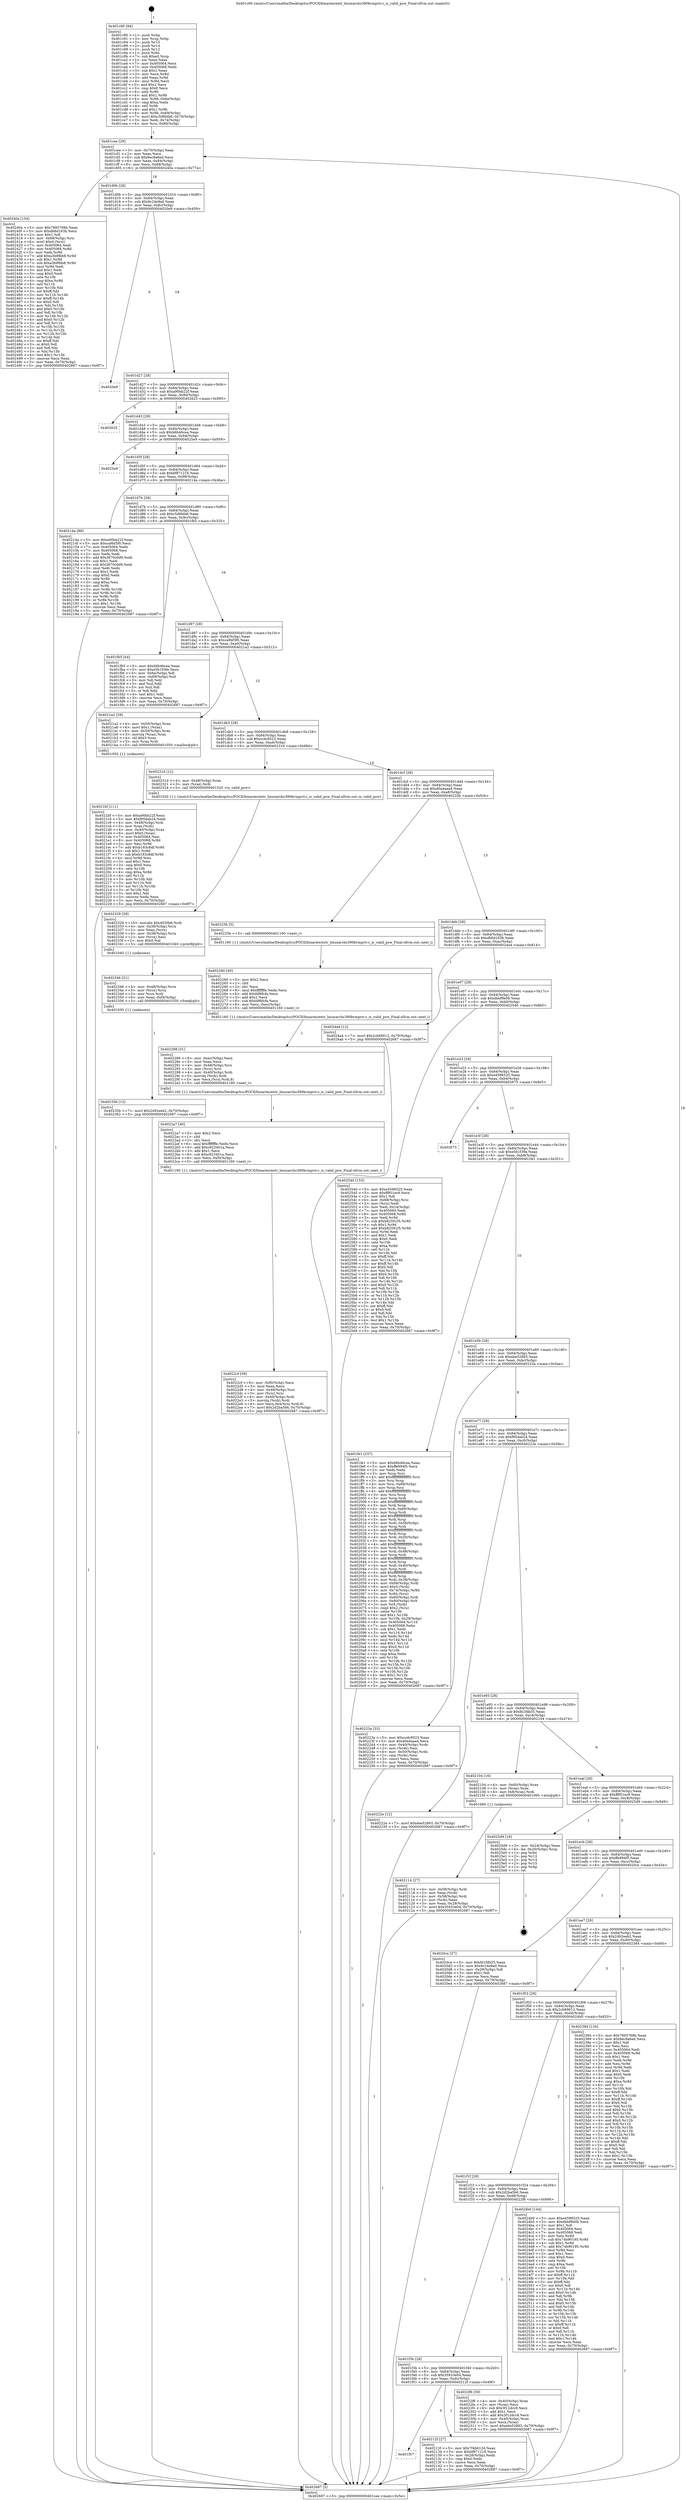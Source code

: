 digraph "0x401c90" {
  label = "0x401c90 (/mnt/c/Users/mathe/Desktop/tcc/POCII/binaries/extr_linuxarchs390kvmpriv.c_is_valid_psw_Final-ollvm.out::main(0))"
  labelloc = "t"
  node[shape=record]

  Entry [label="",width=0.3,height=0.3,shape=circle,fillcolor=black,style=filled]
  "0x401cee" [label="{
     0x401cee [29]\l
     | [instrs]\l
     &nbsp;&nbsp;0x401cee \<+3\>: mov -0x70(%rbp),%eax\l
     &nbsp;&nbsp;0x401cf1 \<+2\>: mov %eax,%ecx\l
     &nbsp;&nbsp;0x401cf3 \<+6\>: sub $0x8ec9a6ed,%ecx\l
     &nbsp;&nbsp;0x401cf9 \<+6\>: mov %eax,-0x84(%rbp)\l
     &nbsp;&nbsp;0x401cff \<+6\>: mov %ecx,-0x88(%rbp)\l
     &nbsp;&nbsp;0x401d05 \<+6\>: je 000000000040240a \<main+0x77a\>\l
  }"]
  "0x40240a" [label="{
     0x40240a [154]\l
     | [instrs]\l
     &nbsp;&nbsp;0x40240a \<+5\>: mov $0x7893768b,%eax\l
     &nbsp;&nbsp;0x40240f \<+5\>: mov $0xdb6d163b,%ecx\l
     &nbsp;&nbsp;0x402414 \<+2\>: mov $0x1,%dl\l
     &nbsp;&nbsp;0x402416 \<+4\>: mov -0x68(%rbp),%rsi\l
     &nbsp;&nbsp;0x40241a \<+6\>: movl $0x0,(%rsi)\l
     &nbsp;&nbsp;0x402420 \<+7\>: mov 0x405064,%edi\l
     &nbsp;&nbsp;0x402427 \<+8\>: mov 0x405068,%r8d\l
     &nbsp;&nbsp;0x40242f \<+3\>: mov %edi,%r9d\l
     &nbsp;&nbsp;0x402432 \<+7\>: add $0xa3b9fbb8,%r9d\l
     &nbsp;&nbsp;0x402439 \<+4\>: sub $0x1,%r9d\l
     &nbsp;&nbsp;0x40243d \<+7\>: sub $0xa3b9fbb8,%r9d\l
     &nbsp;&nbsp;0x402444 \<+4\>: imul %r9d,%edi\l
     &nbsp;&nbsp;0x402448 \<+3\>: and $0x1,%edi\l
     &nbsp;&nbsp;0x40244b \<+3\>: cmp $0x0,%edi\l
     &nbsp;&nbsp;0x40244e \<+4\>: sete %r10b\l
     &nbsp;&nbsp;0x402452 \<+4\>: cmp $0xa,%r8d\l
     &nbsp;&nbsp;0x402456 \<+4\>: setl %r11b\l
     &nbsp;&nbsp;0x40245a \<+3\>: mov %r10b,%bl\l
     &nbsp;&nbsp;0x40245d \<+3\>: xor $0xff,%bl\l
     &nbsp;&nbsp;0x402460 \<+3\>: mov %r11b,%r14b\l
     &nbsp;&nbsp;0x402463 \<+4\>: xor $0xff,%r14b\l
     &nbsp;&nbsp;0x402467 \<+3\>: xor $0x0,%dl\l
     &nbsp;&nbsp;0x40246a \<+3\>: mov %bl,%r15b\l
     &nbsp;&nbsp;0x40246d \<+4\>: and $0x0,%r15b\l
     &nbsp;&nbsp;0x402471 \<+3\>: and %dl,%r10b\l
     &nbsp;&nbsp;0x402474 \<+3\>: mov %r14b,%r12b\l
     &nbsp;&nbsp;0x402477 \<+4\>: and $0x0,%r12b\l
     &nbsp;&nbsp;0x40247b \<+3\>: and %dl,%r11b\l
     &nbsp;&nbsp;0x40247e \<+3\>: or %r10b,%r15b\l
     &nbsp;&nbsp;0x402481 \<+3\>: or %r11b,%r12b\l
     &nbsp;&nbsp;0x402484 \<+3\>: xor %r12b,%r15b\l
     &nbsp;&nbsp;0x402487 \<+3\>: or %r14b,%bl\l
     &nbsp;&nbsp;0x40248a \<+3\>: xor $0xff,%bl\l
     &nbsp;&nbsp;0x40248d \<+3\>: or $0x0,%dl\l
     &nbsp;&nbsp;0x402490 \<+2\>: and %dl,%bl\l
     &nbsp;&nbsp;0x402492 \<+3\>: or %bl,%r15b\l
     &nbsp;&nbsp;0x402495 \<+4\>: test $0x1,%r15b\l
     &nbsp;&nbsp;0x402499 \<+3\>: cmovne %ecx,%eax\l
     &nbsp;&nbsp;0x40249c \<+3\>: mov %eax,-0x70(%rbp)\l
     &nbsp;&nbsp;0x40249f \<+5\>: jmp 0000000000402687 \<main+0x9f7\>\l
  }"]
  "0x401d0b" [label="{
     0x401d0b [28]\l
     | [instrs]\l
     &nbsp;&nbsp;0x401d0b \<+5\>: jmp 0000000000401d10 \<main+0x80\>\l
     &nbsp;&nbsp;0x401d10 \<+6\>: mov -0x84(%rbp),%eax\l
     &nbsp;&nbsp;0x401d16 \<+5\>: sub $0x9c24e9a0,%eax\l
     &nbsp;&nbsp;0x401d1b \<+6\>: mov %eax,-0x8c(%rbp)\l
     &nbsp;&nbsp;0x401d21 \<+6\>: je 00000000004020e9 \<main+0x459\>\l
  }"]
  Exit [label="",width=0.3,height=0.3,shape=circle,fillcolor=black,style=filled,peripheries=2]
  "0x4020e9" [label="{
     0x4020e9\l
  }", style=dashed]
  "0x401d27" [label="{
     0x401d27 [28]\l
     | [instrs]\l
     &nbsp;&nbsp;0x401d27 \<+5\>: jmp 0000000000401d2c \<main+0x9c\>\l
     &nbsp;&nbsp;0x401d2c \<+6\>: mov -0x84(%rbp),%eax\l
     &nbsp;&nbsp;0x401d32 \<+5\>: sub $0xa90bb22f,%eax\l
     &nbsp;&nbsp;0x401d37 \<+6\>: mov %eax,-0x90(%rbp)\l
     &nbsp;&nbsp;0x401d3d \<+6\>: je 0000000000402625 \<main+0x995\>\l
  }"]
  "0x40235b" [label="{
     0x40235b [12]\l
     | [instrs]\l
     &nbsp;&nbsp;0x40235b \<+7\>: movl $0x2492eeb2,-0x70(%rbp)\l
     &nbsp;&nbsp;0x402362 \<+5\>: jmp 0000000000402687 \<main+0x9f7\>\l
  }"]
  "0x402625" [label="{
     0x402625\l
  }", style=dashed]
  "0x401d43" [label="{
     0x401d43 [28]\l
     | [instrs]\l
     &nbsp;&nbsp;0x401d43 \<+5\>: jmp 0000000000401d48 \<main+0xb8\>\l
     &nbsp;&nbsp;0x401d48 \<+6\>: mov -0x84(%rbp),%eax\l
     &nbsp;&nbsp;0x401d4e \<+5\>: sub $0xb6b46cea,%eax\l
     &nbsp;&nbsp;0x401d53 \<+6\>: mov %eax,-0x94(%rbp)\l
     &nbsp;&nbsp;0x401d59 \<+6\>: je 00000000004025e9 \<main+0x959\>\l
  }"]
  "0x402346" [label="{
     0x402346 [21]\l
     | [instrs]\l
     &nbsp;&nbsp;0x402346 \<+4\>: mov -0x48(%rbp),%rcx\l
     &nbsp;&nbsp;0x40234a \<+3\>: mov (%rcx),%rcx\l
     &nbsp;&nbsp;0x40234d \<+3\>: mov %rcx,%rdi\l
     &nbsp;&nbsp;0x402350 \<+6\>: mov %eax,-0xf4(%rbp)\l
     &nbsp;&nbsp;0x402356 \<+5\>: call 0000000000401030 \<free@plt\>\l
     | [calls]\l
     &nbsp;&nbsp;0x401030 \{1\} (unknown)\l
  }"]
  "0x4025e9" [label="{
     0x4025e9\l
  }", style=dashed]
  "0x401d5f" [label="{
     0x401d5f [28]\l
     | [instrs]\l
     &nbsp;&nbsp;0x401d5f \<+5\>: jmp 0000000000401d64 \<main+0xd4\>\l
     &nbsp;&nbsp;0x401d64 \<+6\>: mov -0x84(%rbp),%eax\l
     &nbsp;&nbsp;0x401d6a \<+5\>: sub $0xbf871216,%eax\l
     &nbsp;&nbsp;0x401d6f \<+6\>: mov %eax,-0x98(%rbp)\l
     &nbsp;&nbsp;0x401d75 \<+6\>: je 000000000040214a \<main+0x4ba\>\l
  }"]
  "0x402329" [label="{
     0x402329 [29]\l
     | [instrs]\l
     &nbsp;&nbsp;0x402329 \<+10\>: movabs $0x4030b6,%rdi\l
     &nbsp;&nbsp;0x402333 \<+4\>: mov -0x38(%rbp),%rcx\l
     &nbsp;&nbsp;0x402337 \<+2\>: mov %eax,(%rcx)\l
     &nbsp;&nbsp;0x402339 \<+4\>: mov -0x38(%rbp),%rcx\l
     &nbsp;&nbsp;0x40233d \<+2\>: mov (%rcx),%esi\l
     &nbsp;&nbsp;0x40233f \<+2\>: mov $0x0,%al\l
     &nbsp;&nbsp;0x402341 \<+5\>: call 0000000000401040 \<printf@plt\>\l
     | [calls]\l
     &nbsp;&nbsp;0x401040 \{1\} (unknown)\l
  }"]
  "0x40214a" [label="{
     0x40214a [88]\l
     | [instrs]\l
     &nbsp;&nbsp;0x40214a \<+5\>: mov $0xa90bb22f,%eax\l
     &nbsp;&nbsp;0x40214f \<+5\>: mov $0xca9bf3f0,%ecx\l
     &nbsp;&nbsp;0x402154 \<+7\>: mov 0x405064,%edx\l
     &nbsp;&nbsp;0x40215b \<+7\>: mov 0x405068,%esi\l
     &nbsp;&nbsp;0x402162 \<+2\>: mov %edx,%edi\l
     &nbsp;&nbsp;0x402164 \<+6\>: add $0x3670c0d9,%edi\l
     &nbsp;&nbsp;0x40216a \<+3\>: sub $0x1,%edi\l
     &nbsp;&nbsp;0x40216d \<+6\>: sub $0x3670c0d9,%edi\l
     &nbsp;&nbsp;0x402173 \<+3\>: imul %edi,%edx\l
     &nbsp;&nbsp;0x402176 \<+3\>: and $0x1,%edx\l
     &nbsp;&nbsp;0x402179 \<+3\>: cmp $0x0,%edx\l
     &nbsp;&nbsp;0x40217c \<+4\>: sete %r8b\l
     &nbsp;&nbsp;0x402180 \<+3\>: cmp $0xa,%esi\l
     &nbsp;&nbsp;0x402183 \<+4\>: setl %r9b\l
     &nbsp;&nbsp;0x402187 \<+3\>: mov %r8b,%r10b\l
     &nbsp;&nbsp;0x40218a \<+3\>: and %r9b,%r10b\l
     &nbsp;&nbsp;0x40218d \<+3\>: xor %r9b,%r8b\l
     &nbsp;&nbsp;0x402190 \<+3\>: or %r8b,%r10b\l
     &nbsp;&nbsp;0x402193 \<+4\>: test $0x1,%r10b\l
     &nbsp;&nbsp;0x402197 \<+3\>: cmovne %ecx,%eax\l
     &nbsp;&nbsp;0x40219a \<+3\>: mov %eax,-0x70(%rbp)\l
     &nbsp;&nbsp;0x40219d \<+5\>: jmp 0000000000402687 \<main+0x9f7\>\l
  }"]
  "0x401d7b" [label="{
     0x401d7b [28]\l
     | [instrs]\l
     &nbsp;&nbsp;0x401d7b \<+5\>: jmp 0000000000401d80 \<main+0xf0\>\l
     &nbsp;&nbsp;0x401d80 \<+6\>: mov -0x84(%rbp),%eax\l
     &nbsp;&nbsp;0x401d86 \<+5\>: sub $0xc5d6bfa6,%eax\l
     &nbsp;&nbsp;0x401d8b \<+6\>: mov %eax,-0x9c(%rbp)\l
     &nbsp;&nbsp;0x401d91 \<+6\>: je 0000000000401fb5 \<main+0x325\>\l
  }"]
  "0x4022cf" [label="{
     0x4022cf [39]\l
     | [instrs]\l
     &nbsp;&nbsp;0x4022cf \<+6\>: mov -0xf0(%rbp),%ecx\l
     &nbsp;&nbsp;0x4022d5 \<+3\>: imul %eax,%ecx\l
     &nbsp;&nbsp;0x4022d8 \<+4\>: mov -0x48(%rbp),%rsi\l
     &nbsp;&nbsp;0x4022dc \<+3\>: mov (%rsi),%rsi\l
     &nbsp;&nbsp;0x4022df \<+4\>: mov -0x40(%rbp),%rdi\l
     &nbsp;&nbsp;0x4022e3 \<+3\>: movslq (%rdi),%rdi\l
     &nbsp;&nbsp;0x4022e6 \<+4\>: mov %ecx,0x4(%rsi,%rdi,8)\l
     &nbsp;&nbsp;0x4022ea \<+7\>: movl $0x2d2ba5b6,-0x70(%rbp)\l
     &nbsp;&nbsp;0x4022f1 \<+5\>: jmp 0000000000402687 \<main+0x9f7\>\l
  }"]
  "0x401fb5" [label="{
     0x401fb5 [44]\l
     | [instrs]\l
     &nbsp;&nbsp;0x401fb5 \<+5\>: mov $0xb6b46cea,%eax\l
     &nbsp;&nbsp;0x401fba \<+5\>: mov $0xe5b1f39e,%ecx\l
     &nbsp;&nbsp;0x401fbf \<+3\>: mov -0x6a(%rbp),%dl\l
     &nbsp;&nbsp;0x401fc2 \<+4\>: mov -0x69(%rbp),%sil\l
     &nbsp;&nbsp;0x401fc6 \<+3\>: mov %dl,%dil\l
     &nbsp;&nbsp;0x401fc9 \<+3\>: and %sil,%dil\l
     &nbsp;&nbsp;0x401fcc \<+3\>: xor %sil,%dl\l
     &nbsp;&nbsp;0x401fcf \<+3\>: or %dl,%dil\l
     &nbsp;&nbsp;0x401fd2 \<+4\>: test $0x1,%dil\l
     &nbsp;&nbsp;0x401fd6 \<+3\>: cmovne %ecx,%eax\l
     &nbsp;&nbsp;0x401fd9 \<+3\>: mov %eax,-0x70(%rbp)\l
     &nbsp;&nbsp;0x401fdc \<+5\>: jmp 0000000000402687 \<main+0x9f7\>\l
  }"]
  "0x401d97" [label="{
     0x401d97 [28]\l
     | [instrs]\l
     &nbsp;&nbsp;0x401d97 \<+5\>: jmp 0000000000401d9c \<main+0x10c\>\l
     &nbsp;&nbsp;0x401d9c \<+6\>: mov -0x84(%rbp),%eax\l
     &nbsp;&nbsp;0x401da2 \<+5\>: sub $0xca9bf3f0,%eax\l
     &nbsp;&nbsp;0x401da7 \<+6\>: mov %eax,-0xa0(%rbp)\l
     &nbsp;&nbsp;0x401dad \<+6\>: je 00000000004021a2 \<main+0x512\>\l
  }"]
  "0x402687" [label="{
     0x402687 [5]\l
     | [instrs]\l
     &nbsp;&nbsp;0x402687 \<+5\>: jmp 0000000000401cee \<main+0x5e\>\l
  }"]
  "0x401c90" [label="{
     0x401c90 [94]\l
     | [instrs]\l
     &nbsp;&nbsp;0x401c90 \<+1\>: push %rbp\l
     &nbsp;&nbsp;0x401c91 \<+3\>: mov %rsp,%rbp\l
     &nbsp;&nbsp;0x401c94 \<+2\>: push %r15\l
     &nbsp;&nbsp;0x401c96 \<+2\>: push %r14\l
     &nbsp;&nbsp;0x401c98 \<+2\>: push %r12\l
     &nbsp;&nbsp;0x401c9a \<+1\>: push %rbx\l
     &nbsp;&nbsp;0x401c9b \<+7\>: sub $0xe0,%rsp\l
     &nbsp;&nbsp;0x401ca2 \<+2\>: xor %eax,%eax\l
     &nbsp;&nbsp;0x401ca4 \<+7\>: mov 0x405064,%ecx\l
     &nbsp;&nbsp;0x401cab \<+7\>: mov 0x405068,%edx\l
     &nbsp;&nbsp;0x401cb2 \<+3\>: sub $0x1,%eax\l
     &nbsp;&nbsp;0x401cb5 \<+3\>: mov %ecx,%r8d\l
     &nbsp;&nbsp;0x401cb8 \<+3\>: add %eax,%r8d\l
     &nbsp;&nbsp;0x401cbb \<+4\>: imul %r8d,%ecx\l
     &nbsp;&nbsp;0x401cbf \<+3\>: and $0x1,%ecx\l
     &nbsp;&nbsp;0x401cc2 \<+3\>: cmp $0x0,%ecx\l
     &nbsp;&nbsp;0x401cc5 \<+4\>: sete %r9b\l
     &nbsp;&nbsp;0x401cc9 \<+4\>: and $0x1,%r9b\l
     &nbsp;&nbsp;0x401ccd \<+4\>: mov %r9b,-0x6a(%rbp)\l
     &nbsp;&nbsp;0x401cd1 \<+3\>: cmp $0xa,%edx\l
     &nbsp;&nbsp;0x401cd4 \<+4\>: setl %r9b\l
     &nbsp;&nbsp;0x401cd8 \<+4\>: and $0x1,%r9b\l
     &nbsp;&nbsp;0x401cdc \<+4\>: mov %r9b,-0x69(%rbp)\l
     &nbsp;&nbsp;0x401ce0 \<+7\>: movl $0xc5d6bfa6,-0x70(%rbp)\l
     &nbsp;&nbsp;0x401ce7 \<+3\>: mov %edi,-0x74(%rbp)\l
     &nbsp;&nbsp;0x401cea \<+4\>: mov %rsi,-0x80(%rbp)\l
  }"]
  "0x4022a7" [label="{
     0x4022a7 [40]\l
     | [instrs]\l
     &nbsp;&nbsp;0x4022a7 \<+5\>: mov $0x2,%ecx\l
     &nbsp;&nbsp;0x4022ac \<+1\>: cltd\l
     &nbsp;&nbsp;0x4022ad \<+2\>: idiv %ecx\l
     &nbsp;&nbsp;0x4022af \<+6\>: imul $0xfffffffe,%edx,%ecx\l
     &nbsp;&nbsp;0x4022b5 \<+6\>: add $0xc923401a,%ecx\l
     &nbsp;&nbsp;0x4022bb \<+3\>: add $0x1,%ecx\l
     &nbsp;&nbsp;0x4022be \<+6\>: sub $0xc923401a,%ecx\l
     &nbsp;&nbsp;0x4022c4 \<+6\>: mov %ecx,-0xf0(%rbp)\l
     &nbsp;&nbsp;0x4022ca \<+5\>: call 0000000000401160 \<next_i\>\l
     | [calls]\l
     &nbsp;&nbsp;0x401160 \{1\} (/mnt/c/Users/mathe/Desktop/tcc/POCII/binaries/extr_linuxarchs390kvmpriv.c_is_valid_psw_Final-ollvm.out::next_i)\l
  }"]
  "0x4021a2" [label="{
     0x4021a2 [29]\l
     | [instrs]\l
     &nbsp;&nbsp;0x4021a2 \<+4\>: mov -0x50(%rbp),%rax\l
     &nbsp;&nbsp;0x4021a6 \<+6\>: movl $0x1,(%rax)\l
     &nbsp;&nbsp;0x4021ac \<+4\>: mov -0x50(%rbp),%rax\l
     &nbsp;&nbsp;0x4021b0 \<+3\>: movslq (%rax),%rax\l
     &nbsp;&nbsp;0x4021b3 \<+4\>: shl $0x3,%rax\l
     &nbsp;&nbsp;0x4021b7 \<+3\>: mov %rax,%rdi\l
     &nbsp;&nbsp;0x4021ba \<+5\>: call 0000000000401050 \<malloc@plt\>\l
     | [calls]\l
     &nbsp;&nbsp;0x401050 \{1\} (unknown)\l
  }"]
  "0x401db3" [label="{
     0x401db3 [28]\l
     | [instrs]\l
     &nbsp;&nbsp;0x401db3 \<+5\>: jmp 0000000000401db8 \<main+0x128\>\l
     &nbsp;&nbsp;0x401db8 \<+6\>: mov -0x84(%rbp),%eax\l
     &nbsp;&nbsp;0x401dbe \<+5\>: sub $0xccdc9523,%eax\l
     &nbsp;&nbsp;0x401dc3 \<+6\>: mov %eax,-0xa4(%rbp)\l
     &nbsp;&nbsp;0x401dc9 \<+6\>: je 000000000040231d \<main+0x68d\>\l
  }"]
  "0x402288" [label="{
     0x402288 [31]\l
     | [instrs]\l
     &nbsp;&nbsp;0x402288 \<+6\>: mov -0xec(%rbp),%ecx\l
     &nbsp;&nbsp;0x40228e \<+3\>: imul %eax,%ecx\l
     &nbsp;&nbsp;0x402291 \<+4\>: mov -0x48(%rbp),%rsi\l
     &nbsp;&nbsp;0x402295 \<+3\>: mov (%rsi),%rsi\l
     &nbsp;&nbsp;0x402298 \<+4\>: mov -0x40(%rbp),%rdi\l
     &nbsp;&nbsp;0x40229c \<+3\>: movslq (%rdi),%rdi\l
     &nbsp;&nbsp;0x40229f \<+3\>: mov %ecx,(%rsi,%rdi,8)\l
     &nbsp;&nbsp;0x4022a2 \<+5\>: call 0000000000401160 \<next_i\>\l
     | [calls]\l
     &nbsp;&nbsp;0x401160 \{1\} (/mnt/c/Users/mathe/Desktop/tcc/POCII/binaries/extr_linuxarchs390kvmpriv.c_is_valid_psw_Final-ollvm.out::next_i)\l
  }"]
  "0x40231d" [label="{
     0x40231d [12]\l
     | [instrs]\l
     &nbsp;&nbsp;0x40231d \<+4\>: mov -0x48(%rbp),%rax\l
     &nbsp;&nbsp;0x402321 \<+3\>: mov (%rax),%rdi\l
     &nbsp;&nbsp;0x402324 \<+5\>: call 0000000000401520 \<is_valid_psw\>\l
     | [calls]\l
     &nbsp;&nbsp;0x401520 \{1\} (/mnt/c/Users/mathe/Desktop/tcc/POCII/binaries/extr_linuxarchs390kvmpriv.c_is_valid_psw_Final-ollvm.out::is_valid_psw)\l
  }"]
  "0x401dcf" [label="{
     0x401dcf [28]\l
     | [instrs]\l
     &nbsp;&nbsp;0x401dcf \<+5\>: jmp 0000000000401dd4 \<main+0x144\>\l
     &nbsp;&nbsp;0x401dd4 \<+6\>: mov -0x84(%rbp),%eax\l
     &nbsp;&nbsp;0x401dda \<+5\>: sub $0xd0a4aaa4,%eax\l
     &nbsp;&nbsp;0x401ddf \<+6\>: mov %eax,-0xa8(%rbp)\l
     &nbsp;&nbsp;0x401de5 \<+6\>: je 000000000040225b \<main+0x5cb\>\l
  }"]
  "0x402260" [label="{
     0x402260 [40]\l
     | [instrs]\l
     &nbsp;&nbsp;0x402260 \<+5\>: mov $0x2,%ecx\l
     &nbsp;&nbsp;0x402265 \<+1\>: cltd\l
     &nbsp;&nbsp;0x402266 \<+2\>: idiv %ecx\l
     &nbsp;&nbsp;0x402268 \<+6\>: imul $0xfffffffe,%edx,%ecx\l
     &nbsp;&nbsp;0x40226e \<+6\>: add $0xfdf6fcfa,%ecx\l
     &nbsp;&nbsp;0x402274 \<+3\>: add $0x1,%ecx\l
     &nbsp;&nbsp;0x402277 \<+6\>: sub $0xfdf6fcfa,%ecx\l
     &nbsp;&nbsp;0x40227d \<+6\>: mov %ecx,-0xec(%rbp)\l
     &nbsp;&nbsp;0x402283 \<+5\>: call 0000000000401160 \<next_i\>\l
     | [calls]\l
     &nbsp;&nbsp;0x401160 \{1\} (/mnt/c/Users/mathe/Desktop/tcc/POCII/binaries/extr_linuxarchs390kvmpriv.c_is_valid_psw_Final-ollvm.out::next_i)\l
  }"]
  "0x40225b" [label="{
     0x40225b [5]\l
     | [instrs]\l
     &nbsp;&nbsp;0x40225b \<+5\>: call 0000000000401160 \<next_i\>\l
     | [calls]\l
     &nbsp;&nbsp;0x401160 \{1\} (/mnt/c/Users/mathe/Desktop/tcc/POCII/binaries/extr_linuxarchs390kvmpriv.c_is_valid_psw_Final-ollvm.out::next_i)\l
  }"]
  "0x401deb" [label="{
     0x401deb [28]\l
     | [instrs]\l
     &nbsp;&nbsp;0x401deb \<+5\>: jmp 0000000000401df0 \<main+0x160\>\l
     &nbsp;&nbsp;0x401df0 \<+6\>: mov -0x84(%rbp),%eax\l
     &nbsp;&nbsp;0x401df6 \<+5\>: sub $0xdb6d163b,%eax\l
     &nbsp;&nbsp;0x401dfb \<+6\>: mov %eax,-0xac(%rbp)\l
     &nbsp;&nbsp;0x401e01 \<+6\>: je 00000000004024a4 \<main+0x814\>\l
  }"]
  "0x4021bf" [label="{
     0x4021bf [111]\l
     | [instrs]\l
     &nbsp;&nbsp;0x4021bf \<+5\>: mov $0xa90bb22f,%ecx\l
     &nbsp;&nbsp;0x4021c4 \<+5\>: mov $0xf95dab24,%edx\l
     &nbsp;&nbsp;0x4021c9 \<+4\>: mov -0x48(%rbp),%rdi\l
     &nbsp;&nbsp;0x4021cd \<+3\>: mov %rax,(%rdi)\l
     &nbsp;&nbsp;0x4021d0 \<+4\>: mov -0x40(%rbp),%rax\l
     &nbsp;&nbsp;0x4021d4 \<+6\>: movl $0x0,(%rax)\l
     &nbsp;&nbsp;0x4021da \<+7\>: mov 0x405064,%esi\l
     &nbsp;&nbsp;0x4021e1 \<+8\>: mov 0x405068,%r8d\l
     &nbsp;&nbsp;0x4021e9 \<+3\>: mov %esi,%r9d\l
     &nbsp;&nbsp;0x4021ec \<+7\>: add $0xb183c8df,%r9d\l
     &nbsp;&nbsp;0x4021f3 \<+4\>: sub $0x1,%r9d\l
     &nbsp;&nbsp;0x4021f7 \<+7\>: sub $0xb183c8df,%r9d\l
     &nbsp;&nbsp;0x4021fe \<+4\>: imul %r9d,%esi\l
     &nbsp;&nbsp;0x402202 \<+3\>: and $0x1,%esi\l
     &nbsp;&nbsp;0x402205 \<+3\>: cmp $0x0,%esi\l
     &nbsp;&nbsp;0x402208 \<+4\>: sete %r10b\l
     &nbsp;&nbsp;0x40220c \<+4\>: cmp $0xa,%r8d\l
     &nbsp;&nbsp;0x402210 \<+4\>: setl %r11b\l
     &nbsp;&nbsp;0x402214 \<+3\>: mov %r10b,%bl\l
     &nbsp;&nbsp;0x402217 \<+3\>: and %r11b,%bl\l
     &nbsp;&nbsp;0x40221a \<+3\>: xor %r11b,%r10b\l
     &nbsp;&nbsp;0x40221d \<+3\>: or %r10b,%bl\l
     &nbsp;&nbsp;0x402220 \<+3\>: test $0x1,%bl\l
     &nbsp;&nbsp;0x402223 \<+3\>: cmovne %edx,%ecx\l
     &nbsp;&nbsp;0x402226 \<+3\>: mov %ecx,-0x70(%rbp)\l
     &nbsp;&nbsp;0x402229 \<+5\>: jmp 0000000000402687 \<main+0x9f7\>\l
  }"]
  "0x4024a4" [label="{
     0x4024a4 [12]\l
     | [instrs]\l
     &nbsp;&nbsp;0x4024a4 \<+7\>: movl $0x2cb69012,-0x70(%rbp)\l
     &nbsp;&nbsp;0x4024ab \<+5\>: jmp 0000000000402687 \<main+0x9f7\>\l
  }"]
  "0x401e07" [label="{
     0x401e07 [28]\l
     | [instrs]\l
     &nbsp;&nbsp;0x401e07 \<+5\>: jmp 0000000000401e0c \<main+0x17c\>\l
     &nbsp;&nbsp;0x401e0c \<+6\>: mov -0x84(%rbp),%eax\l
     &nbsp;&nbsp;0x401e12 \<+5\>: sub $0xdbbf9b08,%eax\l
     &nbsp;&nbsp;0x401e17 \<+6\>: mov %eax,-0xb0(%rbp)\l
     &nbsp;&nbsp;0x401e1d \<+6\>: je 0000000000402540 \<main+0x8b0\>\l
  }"]
  "0x401f57" [label="{
     0x401f57\l
  }", style=dashed]
  "0x402540" [label="{
     0x402540 [153]\l
     | [instrs]\l
     &nbsp;&nbsp;0x402540 \<+5\>: mov $0xe4596525,%eax\l
     &nbsp;&nbsp;0x402545 \<+5\>: mov $0xff951ec9,%ecx\l
     &nbsp;&nbsp;0x40254a \<+2\>: mov $0x1,%dl\l
     &nbsp;&nbsp;0x40254c \<+4\>: mov -0x68(%rbp),%rsi\l
     &nbsp;&nbsp;0x402550 \<+2\>: mov (%rsi),%edi\l
     &nbsp;&nbsp;0x402552 \<+3\>: mov %edi,-0x24(%rbp)\l
     &nbsp;&nbsp;0x402555 \<+7\>: mov 0x405064,%edi\l
     &nbsp;&nbsp;0x40255c \<+8\>: mov 0x405068,%r8d\l
     &nbsp;&nbsp;0x402564 \<+3\>: mov %edi,%r9d\l
     &nbsp;&nbsp;0x402567 \<+7\>: sub $0xb82591f5,%r9d\l
     &nbsp;&nbsp;0x40256e \<+4\>: sub $0x1,%r9d\l
     &nbsp;&nbsp;0x402572 \<+7\>: add $0xb82591f5,%r9d\l
     &nbsp;&nbsp;0x402579 \<+4\>: imul %r9d,%edi\l
     &nbsp;&nbsp;0x40257d \<+3\>: and $0x1,%edi\l
     &nbsp;&nbsp;0x402580 \<+3\>: cmp $0x0,%edi\l
     &nbsp;&nbsp;0x402583 \<+4\>: sete %r10b\l
     &nbsp;&nbsp;0x402587 \<+4\>: cmp $0xa,%r8d\l
     &nbsp;&nbsp;0x40258b \<+4\>: setl %r11b\l
     &nbsp;&nbsp;0x40258f \<+3\>: mov %r10b,%bl\l
     &nbsp;&nbsp;0x402592 \<+3\>: xor $0xff,%bl\l
     &nbsp;&nbsp;0x402595 \<+3\>: mov %r11b,%r14b\l
     &nbsp;&nbsp;0x402598 \<+4\>: xor $0xff,%r14b\l
     &nbsp;&nbsp;0x40259c \<+3\>: xor $0x0,%dl\l
     &nbsp;&nbsp;0x40259f \<+3\>: mov %bl,%r15b\l
     &nbsp;&nbsp;0x4025a2 \<+4\>: and $0x0,%r15b\l
     &nbsp;&nbsp;0x4025a6 \<+3\>: and %dl,%r10b\l
     &nbsp;&nbsp;0x4025a9 \<+3\>: mov %r14b,%r12b\l
     &nbsp;&nbsp;0x4025ac \<+4\>: and $0x0,%r12b\l
     &nbsp;&nbsp;0x4025b0 \<+3\>: and %dl,%r11b\l
     &nbsp;&nbsp;0x4025b3 \<+3\>: or %r10b,%r15b\l
     &nbsp;&nbsp;0x4025b6 \<+3\>: or %r11b,%r12b\l
     &nbsp;&nbsp;0x4025b9 \<+3\>: xor %r12b,%r15b\l
     &nbsp;&nbsp;0x4025bc \<+3\>: or %r14b,%bl\l
     &nbsp;&nbsp;0x4025bf \<+3\>: xor $0xff,%bl\l
     &nbsp;&nbsp;0x4025c2 \<+3\>: or $0x0,%dl\l
     &nbsp;&nbsp;0x4025c5 \<+2\>: and %dl,%bl\l
     &nbsp;&nbsp;0x4025c7 \<+3\>: or %bl,%r15b\l
     &nbsp;&nbsp;0x4025ca \<+4\>: test $0x1,%r15b\l
     &nbsp;&nbsp;0x4025ce \<+3\>: cmovne %ecx,%eax\l
     &nbsp;&nbsp;0x4025d1 \<+3\>: mov %eax,-0x70(%rbp)\l
     &nbsp;&nbsp;0x4025d4 \<+5\>: jmp 0000000000402687 \<main+0x9f7\>\l
  }"]
  "0x401e23" [label="{
     0x401e23 [28]\l
     | [instrs]\l
     &nbsp;&nbsp;0x401e23 \<+5\>: jmp 0000000000401e28 \<main+0x198\>\l
     &nbsp;&nbsp;0x401e28 \<+6\>: mov -0x84(%rbp),%eax\l
     &nbsp;&nbsp;0x401e2e \<+5\>: sub $0xe4596525,%eax\l
     &nbsp;&nbsp;0x401e33 \<+6\>: mov %eax,-0xb4(%rbp)\l
     &nbsp;&nbsp;0x401e39 \<+6\>: je 0000000000402675 \<main+0x9e5\>\l
  }"]
  "0x40212f" [label="{
     0x40212f [27]\l
     | [instrs]\l
     &nbsp;&nbsp;0x40212f \<+5\>: mov $0x7f4b612d,%eax\l
     &nbsp;&nbsp;0x402134 \<+5\>: mov $0xbf871216,%ecx\l
     &nbsp;&nbsp;0x402139 \<+3\>: mov -0x28(%rbp),%edx\l
     &nbsp;&nbsp;0x40213c \<+3\>: cmp $0x0,%edx\l
     &nbsp;&nbsp;0x40213f \<+3\>: cmove %ecx,%eax\l
     &nbsp;&nbsp;0x402142 \<+3\>: mov %eax,-0x70(%rbp)\l
     &nbsp;&nbsp;0x402145 \<+5\>: jmp 0000000000402687 \<main+0x9f7\>\l
  }"]
  "0x402675" [label="{
     0x402675\l
  }", style=dashed]
  "0x401e3f" [label="{
     0x401e3f [28]\l
     | [instrs]\l
     &nbsp;&nbsp;0x401e3f \<+5\>: jmp 0000000000401e44 \<main+0x1b4\>\l
     &nbsp;&nbsp;0x401e44 \<+6\>: mov -0x84(%rbp),%eax\l
     &nbsp;&nbsp;0x401e4a \<+5\>: sub $0xe5b1f39e,%eax\l
     &nbsp;&nbsp;0x401e4f \<+6\>: mov %eax,-0xb8(%rbp)\l
     &nbsp;&nbsp;0x401e55 \<+6\>: je 0000000000401fe1 \<main+0x351\>\l
  }"]
  "0x401f3b" [label="{
     0x401f3b [28]\l
     | [instrs]\l
     &nbsp;&nbsp;0x401f3b \<+5\>: jmp 0000000000401f40 \<main+0x2b0\>\l
     &nbsp;&nbsp;0x401f40 \<+6\>: mov -0x84(%rbp),%eax\l
     &nbsp;&nbsp;0x401f46 \<+5\>: sub $0x35933e04,%eax\l
     &nbsp;&nbsp;0x401f4b \<+6\>: mov %eax,-0xdc(%rbp)\l
     &nbsp;&nbsp;0x401f51 \<+6\>: je 000000000040212f \<main+0x49f\>\l
  }"]
  "0x401fe1" [label="{
     0x401fe1 [237]\l
     | [instrs]\l
     &nbsp;&nbsp;0x401fe1 \<+5\>: mov $0xb6b46cea,%eax\l
     &nbsp;&nbsp;0x401fe6 \<+5\>: mov $0xffe994f5,%ecx\l
     &nbsp;&nbsp;0x401feb \<+2\>: xor %edx,%edx\l
     &nbsp;&nbsp;0x401fed \<+3\>: mov %rsp,%rsi\l
     &nbsp;&nbsp;0x401ff0 \<+4\>: add $0xfffffffffffffff0,%rsi\l
     &nbsp;&nbsp;0x401ff4 \<+3\>: mov %rsi,%rsp\l
     &nbsp;&nbsp;0x401ff7 \<+4\>: mov %rsi,-0x68(%rbp)\l
     &nbsp;&nbsp;0x401ffb \<+3\>: mov %rsp,%rsi\l
     &nbsp;&nbsp;0x401ffe \<+4\>: add $0xfffffffffffffff0,%rsi\l
     &nbsp;&nbsp;0x402002 \<+3\>: mov %rsi,%rsp\l
     &nbsp;&nbsp;0x402005 \<+3\>: mov %rsp,%rdi\l
     &nbsp;&nbsp;0x402008 \<+4\>: add $0xfffffffffffffff0,%rdi\l
     &nbsp;&nbsp;0x40200c \<+3\>: mov %rdi,%rsp\l
     &nbsp;&nbsp;0x40200f \<+4\>: mov %rdi,-0x60(%rbp)\l
     &nbsp;&nbsp;0x402013 \<+3\>: mov %rsp,%rdi\l
     &nbsp;&nbsp;0x402016 \<+4\>: add $0xfffffffffffffff0,%rdi\l
     &nbsp;&nbsp;0x40201a \<+3\>: mov %rdi,%rsp\l
     &nbsp;&nbsp;0x40201d \<+4\>: mov %rdi,-0x58(%rbp)\l
     &nbsp;&nbsp;0x402021 \<+3\>: mov %rsp,%rdi\l
     &nbsp;&nbsp;0x402024 \<+4\>: add $0xfffffffffffffff0,%rdi\l
     &nbsp;&nbsp;0x402028 \<+3\>: mov %rdi,%rsp\l
     &nbsp;&nbsp;0x40202b \<+4\>: mov %rdi,-0x50(%rbp)\l
     &nbsp;&nbsp;0x40202f \<+3\>: mov %rsp,%rdi\l
     &nbsp;&nbsp;0x402032 \<+4\>: add $0xfffffffffffffff0,%rdi\l
     &nbsp;&nbsp;0x402036 \<+3\>: mov %rdi,%rsp\l
     &nbsp;&nbsp;0x402039 \<+4\>: mov %rdi,-0x48(%rbp)\l
     &nbsp;&nbsp;0x40203d \<+3\>: mov %rsp,%rdi\l
     &nbsp;&nbsp;0x402040 \<+4\>: add $0xfffffffffffffff0,%rdi\l
     &nbsp;&nbsp;0x402044 \<+3\>: mov %rdi,%rsp\l
     &nbsp;&nbsp;0x402047 \<+4\>: mov %rdi,-0x40(%rbp)\l
     &nbsp;&nbsp;0x40204b \<+3\>: mov %rsp,%rdi\l
     &nbsp;&nbsp;0x40204e \<+4\>: add $0xfffffffffffffff0,%rdi\l
     &nbsp;&nbsp;0x402052 \<+3\>: mov %rdi,%rsp\l
     &nbsp;&nbsp;0x402055 \<+4\>: mov %rdi,-0x38(%rbp)\l
     &nbsp;&nbsp;0x402059 \<+4\>: mov -0x68(%rbp),%rdi\l
     &nbsp;&nbsp;0x40205d \<+6\>: movl $0x0,(%rdi)\l
     &nbsp;&nbsp;0x402063 \<+4\>: mov -0x74(%rbp),%r8d\l
     &nbsp;&nbsp;0x402067 \<+3\>: mov %r8d,(%rsi)\l
     &nbsp;&nbsp;0x40206a \<+4\>: mov -0x60(%rbp),%rdi\l
     &nbsp;&nbsp;0x40206e \<+4\>: mov -0x80(%rbp),%r9\l
     &nbsp;&nbsp;0x402072 \<+3\>: mov %r9,(%rdi)\l
     &nbsp;&nbsp;0x402075 \<+3\>: cmpl $0x2,(%rsi)\l
     &nbsp;&nbsp;0x402078 \<+4\>: setne %r10b\l
     &nbsp;&nbsp;0x40207c \<+4\>: and $0x1,%r10b\l
     &nbsp;&nbsp;0x402080 \<+4\>: mov %r10b,-0x29(%rbp)\l
     &nbsp;&nbsp;0x402084 \<+8\>: mov 0x405064,%r11d\l
     &nbsp;&nbsp;0x40208c \<+7\>: mov 0x405068,%ebx\l
     &nbsp;&nbsp;0x402093 \<+3\>: sub $0x1,%edx\l
     &nbsp;&nbsp;0x402096 \<+3\>: mov %r11d,%r14d\l
     &nbsp;&nbsp;0x402099 \<+3\>: add %edx,%r14d\l
     &nbsp;&nbsp;0x40209c \<+4\>: imul %r14d,%r11d\l
     &nbsp;&nbsp;0x4020a0 \<+4\>: and $0x1,%r11d\l
     &nbsp;&nbsp;0x4020a4 \<+4\>: cmp $0x0,%r11d\l
     &nbsp;&nbsp;0x4020a8 \<+4\>: sete %r10b\l
     &nbsp;&nbsp;0x4020ac \<+3\>: cmp $0xa,%ebx\l
     &nbsp;&nbsp;0x4020af \<+4\>: setl %r15b\l
     &nbsp;&nbsp;0x4020b3 \<+3\>: mov %r10b,%r12b\l
     &nbsp;&nbsp;0x4020b6 \<+3\>: and %r15b,%r12b\l
     &nbsp;&nbsp;0x4020b9 \<+3\>: xor %r15b,%r10b\l
     &nbsp;&nbsp;0x4020bc \<+3\>: or %r10b,%r12b\l
     &nbsp;&nbsp;0x4020bf \<+4\>: test $0x1,%r12b\l
     &nbsp;&nbsp;0x4020c3 \<+3\>: cmovne %ecx,%eax\l
     &nbsp;&nbsp;0x4020c6 \<+3\>: mov %eax,-0x70(%rbp)\l
     &nbsp;&nbsp;0x4020c9 \<+5\>: jmp 0000000000402687 \<main+0x9f7\>\l
  }"]
  "0x401e5b" [label="{
     0x401e5b [28]\l
     | [instrs]\l
     &nbsp;&nbsp;0x401e5b \<+5\>: jmp 0000000000401e60 \<main+0x1d0\>\l
     &nbsp;&nbsp;0x401e60 \<+6\>: mov -0x84(%rbp),%eax\l
     &nbsp;&nbsp;0x401e66 \<+5\>: sub $0xebe52893,%eax\l
     &nbsp;&nbsp;0x401e6b \<+6\>: mov %eax,-0xbc(%rbp)\l
     &nbsp;&nbsp;0x401e71 \<+6\>: je 000000000040223a \<main+0x5aa\>\l
  }"]
  "0x4022f6" [label="{
     0x4022f6 [39]\l
     | [instrs]\l
     &nbsp;&nbsp;0x4022f6 \<+4\>: mov -0x40(%rbp),%rax\l
     &nbsp;&nbsp;0x4022fa \<+2\>: mov (%rax),%ecx\l
     &nbsp;&nbsp;0x4022fc \<+6\>: sub $0x3f12dcc9,%ecx\l
     &nbsp;&nbsp;0x402302 \<+3\>: add $0x1,%ecx\l
     &nbsp;&nbsp;0x402305 \<+6\>: add $0x3f12dcc9,%ecx\l
     &nbsp;&nbsp;0x40230b \<+4\>: mov -0x40(%rbp),%rax\l
     &nbsp;&nbsp;0x40230f \<+2\>: mov %ecx,(%rax)\l
     &nbsp;&nbsp;0x402311 \<+7\>: movl $0xebe52893,-0x70(%rbp)\l
     &nbsp;&nbsp;0x402318 \<+5\>: jmp 0000000000402687 \<main+0x9f7\>\l
  }"]
  "0x401f1f" [label="{
     0x401f1f [28]\l
     | [instrs]\l
     &nbsp;&nbsp;0x401f1f \<+5\>: jmp 0000000000401f24 \<main+0x294\>\l
     &nbsp;&nbsp;0x401f24 \<+6\>: mov -0x84(%rbp),%eax\l
     &nbsp;&nbsp;0x401f2a \<+5\>: sub $0x2d2ba5b6,%eax\l
     &nbsp;&nbsp;0x401f2f \<+6\>: mov %eax,-0xd8(%rbp)\l
     &nbsp;&nbsp;0x401f35 \<+6\>: je 00000000004022f6 \<main+0x666\>\l
  }"]
  "0x40223a" [label="{
     0x40223a [33]\l
     | [instrs]\l
     &nbsp;&nbsp;0x40223a \<+5\>: mov $0xccdc9523,%eax\l
     &nbsp;&nbsp;0x40223f \<+5\>: mov $0xd0a4aaa4,%ecx\l
     &nbsp;&nbsp;0x402244 \<+4\>: mov -0x40(%rbp),%rdx\l
     &nbsp;&nbsp;0x402248 \<+2\>: mov (%rdx),%esi\l
     &nbsp;&nbsp;0x40224a \<+4\>: mov -0x50(%rbp),%rdx\l
     &nbsp;&nbsp;0x40224e \<+2\>: cmp (%rdx),%esi\l
     &nbsp;&nbsp;0x402250 \<+3\>: cmovl %ecx,%eax\l
     &nbsp;&nbsp;0x402253 \<+3\>: mov %eax,-0x70(%rbp)\l
     &nbsp;&nbsp;0x402256 \<+5\>: jmp 0000000000402687 \<main+0x9f7\>\l
  }"]
  "0x401e77" [label="{
     0x401e77 [28]\l
     | [instrs]\l
     &nbsp;&nbsp;0x401e77 \<+5\>: jmp 0000000000401e7c \<main+0x1ec\>\l
     &nbsp;&nbsp;0x401e7c \<+6\>: mov -0x84(%rbp),%eax\l
     &nbsp;&nbsp;0x401e82 \<+5\>: sub $0xf95dab24,%eax\l
     &nbsp;&nbsp;0x401e87 \<+6\>: mov %eax,-0xc0(%rbp)\l
     &nbsp;&nbsp;0x401e8d \<+6\>: je 000000000040222e \<main+0x59e\>\l
  }"]
  "0x4024b0" [label="{
     0x4024b0 [144]\l
     | [instrs]\l
     &nbsp;&nbsp;0x4024b0 \<+5\>: mov $0xe4596525,%eax\l
     &nbsp;&nbsp;0x4024b5 \<+5\>: mov $0xdbbf9b08,%ecx\l
     &nbsp;&nbsp;0x4024ba \<+2\>: mov $0x1,%dl\l
     &nbsp;&nbsp;0x4024bc \<+7\>: mov 0x405064,%esi\l
     &nbsp;&nbsp;0x4024c3 \<+7\>: mov 0x405068,%edi\l
     &nbsp;&nbsp;0x4024ca \<+3\>: mov %esi,%r8d\l
     &nbsp;&nbsp;0x4024cd \<+7\>: sub $0x74b90195,%r8d\l
     &nbsp;&nbsp;0x4024d4 \<+4\>: sub $0x1,%r8d\l
     &nbsp;&nbsp;0x4024d8 \<+7\>: add $0x74b90195,%r8d\l
     &nbsp;&nbsp;0x4024df \<+4\>: imul %r8d,%esi\l
     &nbsp;&nbsp;0x4024e3 \<+3\>: and $0x1,%esi\l
     &nbsp;&nbsp;0x4024e6 \<+3\>: cmp $0x0,%esi\l
     &nbsp;&nbsp;0x4024e9 \<+4\>: sete %r9b\l
     &nbsp;&nbsp;0x4024ed \<+3\>: cmp $0xa,%edi\l
     &nbsp;&nbsp;0x4024f0 \<+4\>: setl %r10b\l
     &nbsp;&nbsp;0x4024f4 \<+3\>: mov %r9b,%r11b\l
     &nbsp;&nbsp;0x4024f7 \<+4\>: xor $0xff,%r11b\l
     &nbsp;&nbsp;0x4024fb \<+3\>: mov %r10b,%bl\l
     &nbsp;&nbsp;0x4024fe \<+3\>: xor $0xff,%bl\l
     &nbsp;&nbsp;0x402501 \<+3\>: xor $0x0,%dl\l
     &nbsp;&nbsp;0x402504 \<+3\>: mov %r11b,%r14b\l
     &nbsp;&nbsp;0x402507 \<+4\>: and $0x0,%r14b\l
     &nbsp;&nbsp;0x40250b \<+3\>: and %dl,%r9b\l
     &nbsp;&nbsp;0x40250e \<+3\>: mov %bl,%r15b\l
     &nbsp;&nbsp;0x402511 \<+4\>: and $0x0,%r15b\l
     &nbsp;&nbsp;0x402515 \<+3\>: and %dl,%r10b\l
     &nbsp;&nbsp;0x402518 \<+3\>: or %r9b,%r14b\l
     &nbsp;&nbsp;0x40251b \<+3\>: or %r10b,%r15b\l
     &nbsp;&nbsp;0x40251e \<+3\>: xor %r15b,%r14b\l
     &nbsp;&nbsp;0x402521 \<+3\>: or %bl,%r11b\l
     &nbsp;&nbsp;0x402524 \<+4\>: xor $0xff,%r11b\l
     &nbsp;&nbsp;0x402528 \<+3\>: or $0x0,%dl\l
     &nbsp;&nbsp;0x40252b \<+3\>: and %dl,%r11b\l
     &nbsp;&nbsp;0x40252e \<+3\>: or %r11b,%r14b\l
     &nbsp;&nbsp;0x402531 \<+4\>: test $0x1,%r14b\l
     &nbsp;&nbsp;0x402535 \<+3\>: cmovne %ecx,%eax\l
     &nbsp;&nbsp;0x402538 \<+3\>: mov %eax,-0x70(%rbp)\l
     &nbsp;&nbsp;0x40253b \<+5\>: jmp 0000000000402687 \<main+0x9f7\>\l
  }"]
  "0x40222e" [label="{
     0x40222e [12]\l
     | [instrs]\l
     &nbsp;&nbsp;0x40222e \<+7\>: movl $0xebe52893,-0x70(%rbp)\l
     &nbsp;&nbsp;0x402235 \<+5\>: jmp 0000000000402687 \<main+0x9f7\>\l
  }"]
  "0x401e93" [label="{
     0x401e93 [28]\l
     | [instrs]\l
     &nbsp;&nbsp;0x401e93 \<+5\>: jmp 0000000000401e98 \<main+0x208\>\l
     &nbsp;&nbsp;0x401e98 \<+6\>: mov -0x84(%rbp),%eax\l
     &nbsp;&nbsp;0x401e9e \<+5\>: sub $0xfd1fdb55,%eax\l
     &nbsp;&nbsp;0x401ea3 \<+6\>: mov %eax,-0xc4(%rbp)\l
     &nbsp;&nbsp;0x401ea9 \<+6\>: je 0000000000402104 \<main+0x474\>\l
  }"]
  "0x401f03" [label="{
     0x401f03 [28]\l
     | [instrs]\l
     &nbsp;&nbsp;0x401f03 \<+5\>: jmp 0000000000401f08 \<main+0x278\>\l
     &nbsp;&nbsp;0x401f08 \<+6\>: mov -0x84(%rbp),%eax\l
     &nbsp;&nbsp;0x401f0e \<+5\>: sub $0x2cb69012,%eax\l
     &nbsp;&nbsp;0x401f13 \<+6\>: mov %eax,-0xd4(%rbp)\l
     &nbsp;&nbsp;0x401f19 \<+6\>: je 00000000004024b0 \<main+0x820\>\l
  }"]
  "0x402104" [label="{
     0x402104 [16]\l
     | [instrs]\l
     &nbsp;&nbsp;0x402104 \<+4\>: mov -0x60(%rbp),%rax\l
     &nbsp;&nbsp;0x402108 \<+3\>: mov (%rax),%rax\l
     &nbsp;&nbsp;0x40210b \<+4\>: mov 0x8(%rax),%rdi\l
     &nbsp;&nbsp;0x40210f \<+5\>: call 0000000000401060 \<atoi@plt\>\l
     | [calls]\l
     &nbsp;&nbsp;0x401060 \{1\} (unknown)\l
  }"]
  "0x401eaf" [label="{
     0x401eaf [28]\l
     | [instrs]\l
     &nbsp;&nbsp;0x401eaf \<+5\>: jmp 0000000000401eb4 \<main+0x224\>\l
     &nbsp;&nbsp;0x401eb4 \<+6\>: mov -0x84(%rbp),%eax\l
     &nbsp;&nbsp;0x401eba \<+5\>: sub $0xff951ec9,%eax\l
     &nbsp;&nbsp;0x401ebf \<+6\>: mov %eax,-0xc8(%rbp)\l
     &nbsp;&nbsp;0x401ec5 \<+6\>: je 00000000004025d9 \<main+0x949\>\l
  }"]
  "0x402384" [label="{
     0x402384 [134]\l
     | [instrs]\l
     &nbsp;&nbsp;0x402384 \<+5\>: mov $0x7893768b,%eax\l
     &nbsp;&nbsp;0x402389 \<+5\>: mov $0x8ec9a6ed,%ecx\l
     &nbsp;&nbsp;0x40238e \<+2\>: mov $0x1,%dl\l
     &nbsp;&nbsp;0x402390 \<+2\>: xor %esi,%esi\l
     &nbsp;&nbsp;0x402392 \<+7\>: mov 0x405064,%edi\l
     &nbsp;&nbsp;0x402399 \<+8\>: mov 0x405068,%r8d\l
     &nbsp;&nbsp;0x4023a1 \<+3\>: sub $0x1,%esi\l
     &nbsp;&nbsp;0x4023a4 \<+3\>: mov %edi,%r9d\l
     &nbsp;&nbsp;0x4023a7 \<+3\>: add %esi,%r9d\l
     &nbsp;&nbsp;0x4023aa \<+4\>: imul %r9d,%edi\l
     &nbsp;&nbsp;0x4023ae \<+3\>: and $0x1,%edi\l
     &nbsp;&nbsp;0x4023b1 \<+3\>: cmp $0x0,%edi\l
     &nbsp;&nbsp;0x4023b4 \<+4\>: sete %r10b\l
     &nbsp;&nbsp;0x4023b8 \<+4\>: cmp $0xa,%r8d\l
     &nbsp;&nbsp;0x4023bc \<+4\>: setl %r11b\l
     &nbsp;&nbsp;0x4023c0 \<+3\>: mov %r10b,%bl\l
     &nbsp;&nbsp;0x4023c3 \<+3\>: xor $0xff,%bl\l
     &nbsp;&nbsp;0x4023c6 \<+3\>: mov %r11b,%r14b\l
     &nbsp;&nbsp;0x4023c9 \<+4\>: xor $0xff,%r14b\l
     &nbsp;&nbsp;0x4023cd \<+3\>: xor $0x0,%dl\l
     &nbsp;&nbsp;0x4023d0 \<+3\>: mov %bl,%r15b\l
     &nbsp;&nbsp;0x4023d3 \<+4\>: and $0x0,%r15b\l
     &nbsp;&nbsp;0x4023d7 \<+3\>: and %dl,%r10b\l
     &nbsp;&nbsp;0x4023da \<+3\>: mov %r14b,%r12b\l
     &nbsp;&nbsp;0x4023dd \<+4\>: and $0x0,%r12b\l
     &nbsp;&nbsp;0x4023e1 \<+3\>: and %dl,%r11b\l
     &nbsp;&nbsp;0x4023e4 \<+3\>: or %r10b,%r15b\l
     &nbsp;&nbsp;0x4023e7 \<+3\>: or %r11b,%r12b\l
     &nbsp;&nbsp;0x4023ea \<+3\>: xor %r12b,%r15b\l
     &nbsp;&nbsp;0x4023ed \<+3\>: or %r14b,%bl\l
     &nbsp;&nbsp;0x4023f0 \<+3\>: xor $0xff,%bl\l
     &nbsp;&nbsp;0x4023f3 \<+3\>: or $0x0,%dl\l
     &nbsp;&nbsp;0x4023f6 \<+2\>: and %dl,%bl\l
     &nbsp;&nbsp;0x4023f8 \<+3\>: or %bl,%r15b\l
     &nbsp;&nbsp;0x4023fb \<+4\>: test $0x1,%r15b\l
     &nbsp;&nbsp;0x4023ff \<+3\>: cmovne %ecx,%eax\l
     &nbsp;&nbsp;0x402402 \<+3\>: mov %eax,-0x70(%rbp)\l
     &nbsp;&nbsp;0x402405 \<+5\>: jmp 0000000000402687 \<main+0x9f7\>\l
  }"]
  "0x4025d9" [label="{
     0x4025d9 [16]\l
     | [instrs]\l
     &nbsp;&nbsp;0x4025d9 \<+3\>: mov -0x24(%rbp),%eax\l
     &nbsp;&nbsp;0x4025dc \<+4\>: lea -0x20(%rbp),%rsp\l
     &nbsp;&nbsp;0x4025e0 \<+1\>: pop %rbx\l
     &nbsp;&nbsp;0x4025e1 \<+2\>: pop %r12\l
     &nbsp;&nbsp;0x4025e3 \<+2\>: pop %r14\l
     &nbsp;&nbsp;0x4025e5 \<+2\>: pop %r15\l
     &nbsp;&nbsp;0x4025e7 \<+1\>: pop %rbp\l
     &nbsp;&nbsp;0x4025e8 \<+1\>: ret\l
  }"]
  "0x401ecb" [label="{
     0x401ecb [28]\l
     | [instrs]\l
     &nbsp;&nbsp;0x401ecb \<+5\>: jmp 0000000000401ed0 \<main+0x240\>\l
     &nbsp;&nbsp;0x401ed0 \<+6\>: mov -0x84(%rbp),%eax\l
     &nbsp;&nbsp;0x401ed6 \<+5\>: sub $0xffe994f5,%eax\l
     &nbsp;&nbsp;0x401edb \<+6\>: mov %eax,-0xcc(%rbp)\l
     &nbsp;&nbsp;0x401ee1 \<+6\>: je 00000000004020ce \<main+0x43e\>\l
  }"]
  "0x402114" [label="{
     0x402114 [27]\l
     | [instrs]\l
     &nbsp;&nbsp;0x402114 \<+4\>: mov -0x58(%rbp),%rdi\l
     &nbsp;&nbsp;0x402118 \<+2\>: mov %eax,(%rdi)\l
     &nbsp;&nbsp;0x40211a \<+4\>: mov -0x58(%rbp),%rdi\l
     &nbsp;&nbsp;0x40211e \<+2\>: mov (%rdi),%eax\l
     &nbsp;&nbsp;0x402120 \<+3\>: mov %eax,-0x28(%rbp)\l
     &nbsp;&nbsp;0x402123 \<+7\>: movl $0x35933e04,-0x70(%rbp)\l
     &nbsp;&nbsp;0x40212a \<+5\>: jmp 0000000000402687 \<main+0x9f7\>\l
  }"]
  "0x4020ce" [label="{
     0x4020ce [27]\l
     | [instrs]\l
     &nbsp;&nbsp;0x4020ce \<+5\>: mov $0xfd1fdb55,%eax\l
     &nbsp;&nbsp;0x4020d3 \<+5\>: mov $0x9c24e9a0,%ecx\l
     &nbsp;&nbsp;0x4020d8 \<+3\>: mov -0x29(%rbp),%dl\l
     &nbsp;&nbsp;0x4020db \<+3\>: test $0x1,%dl\l
     &nbsp;&nbsp;0x4020de \<+3\>: cmovne %ecx,%eax\l
     &nbsp;&nbsp;0x4020e1 \<+3\>: mov %eax,-0x70(%rbp)\l
     &nbsp;&nbsp;0x4020e4 \<+5\>: jmp 0000000000402687 \<main+0x9f7\>\l
  }"]
  "0x401ee7" [label="{
     0x401ee7 [28]\l
     | [instrs]\l
     &nbsp;&nbsp;0x401ee7 \<+5\>: jmp 0000000000401eec \<main+0x25c\>\l
     &nbsp;&nbsp;0x401eec \<+6\>: mov -0x84(%rbp),%eax\l
     &nbsp;&nbsp;0x401ef2 \<+5\>: sub $0x2492eeb2,%eax\l
     &nbsp;&nbsp;0x401ef7 \<+6\>: mov %eax,-0xd0(%rbp)\l
     &nbsp;&nbsp;0x401efd \<+6\>: je 0000000000402384 \<main+0x6f4\>\l
  }"]
  Entry -> "0x401c90" [label=" 1"]
  "0x401cee" -> "0x40240a" [label=" 1"]
  "0x401cee" -> "0x401d0b" [label=" 18"]
  "0x4025d9" -> Exit [label=" 1"]
  "0x401d0b" -> "0x4020e9" [label=" 0"]
  "0x401d0b" -> "0x401d27" [label=" 18"]
  "0x402540" -> "0x402687" [label=" 1"]
  "0x401d27" -> "0x402625" [label=" 0"]
  "0x401d27" -> "0x401d43" [label=" 18"]
  "0x4024b0" -> "0x402687" [label=" 1"]
  "0x401d43" -> "0x4025e9" [label=" 0"]
  "0x401d43" -> "0x401d5f" [label=" 18"]
  "0x4024a4" -> "0x402687" [label=" 1"]
  "0x401d5f" -> "0x40214a" [label=" 1"]
  "0x401d5f" -> "0x401d7b" [label=" 17"]
  "0x40240a" -> "0x402687" [label=" 1"]
  "0x401d7b" -> "0x401fb5" [label=" 1"]
  "0x401d7b" -> "0x401d97" [label=" 16"]
  "0x401fb5" -> "0x402687" [label=" 1"]
  "0x401c90" -> "0x401cee" [label=" 1"]
  "0x402687" -> "0x401cee" [label=" 18"]
  "0x402384" -> "0x402687" [label=" 1"]
  "0x401d97" -> "0x4021a2" [label=" 1"]
  "0x401d97" -> "0x401db3" [label=" 15"]
  "0x40235b" -> "0x402687" [label=" 1"]
  "0x401db3" -> "0x40231d" [label=" 1"]
  "0x401db3" -> "0x401dcf" [label=" 14"]
  "0x402346" -> "0x40235b" [label=" 1"]
  "0x401dcf" -> "0x40225b" [label=" 1"]
  "0x401dcf" -> "0x401deb" [label=" 13"]
  "0x402329" -> "0x402346" [label=" 1"]
  "0x401deb" -> "0x4024a4" [label=" 1"]
  "0x401deb" -> "0x401e07" [label=" 12"]
  "0x40231d" -> "0x402329" [label=" 1"]
  "0x401e07" -> "0x402540" [label=" 1"]
  "0x401e07" -> "0x401e23" [label=" 11"]
  "0x4022f6" -> "0x402687" [label=" 1"]
  "0x401e23" -> "0x402675" [label=" 0"]
  "0x401e23" -> "0x401e3f" [label=" 11"]
  "0x4022cf" -> "0x402687" [label=" 1"]
  "0x401e3f" -> "0x401fe1" [label=" 1"]
  "0x401e3f" -> "0x401e5b" [label=" 10"]
  "0x402288" -> "0x4022a7" [label=" 1"]
  "0x401fe1" -> "0x402687" [label=" 1"]
  "0x402260" -> "0x402288" [label=" 1"]
  "0x401e5b" -> "0x40223a" [label=" 2"]
  "0x401e5b" -> "0x401e77" [label=" 8"]
  "0x40223a" -> "0x402687" [label=" 2"]
  "0x401e77" -> "0x40222e" [label=" 1"]
  "0x401e77" -> "0x401e93" [label=" 7"]
  "0x40222e" -> "0x402687" [label=" 1"]
  "0x401e93" -> "0x402104" [label=" 1"]
  "0x401e93" -> "0x401eaf" [label=" 6"]
  "0x4021a2" -> "0x4021bf" [label=" 1"]
  "0x401eaf" -> "0x4025d9" [label=" 1"]
  "0x401eaf" -> "0x401ecb" [label=" 5"]
  "0x40214a" -> "0x402687" [label=" 1"]
  "0x401ecb" -> "0x4020ce" [label=" 1"]
  "0x401ecb" -> "0x401ee7" [label=" 4"]
  "0x4020ce" -> "0x402687" [label=" 1"]
  "0x402104" -> "0x402114" [label=" 1"]
  "0x402114" -> "0x402687" [label=" 1"]
  "0x40212f" -> "0x402687" [label=" 1"]
  "0x401ee7" -> "0x402384" [label=" 1"]
  "0x401ee7" -> "0x401f03" [label=" 3"]
  "0x4021bf" -> "0x402687" [label=" 1"]
  "0x401f03" -> "0x4024b0" [label=" 1"]
  "0x401f03" -> "0x401f1f" [label=" 2"]
  "0x40225b" -> "0x402260" [label=" 1"]
  "0x401f1f" -> "0x4022f6" [label=" 1"]
  "0x401f1f" -> "0x401f3b" [label=" 1"]
  "0x4022a7" -> "0x4022cf" [label=" 1"]
  "0x401f3b" -> "0x40212f" [label=" 1"]
  "0x401f3b" -> "0x401f57" [label=" 0"]
}
